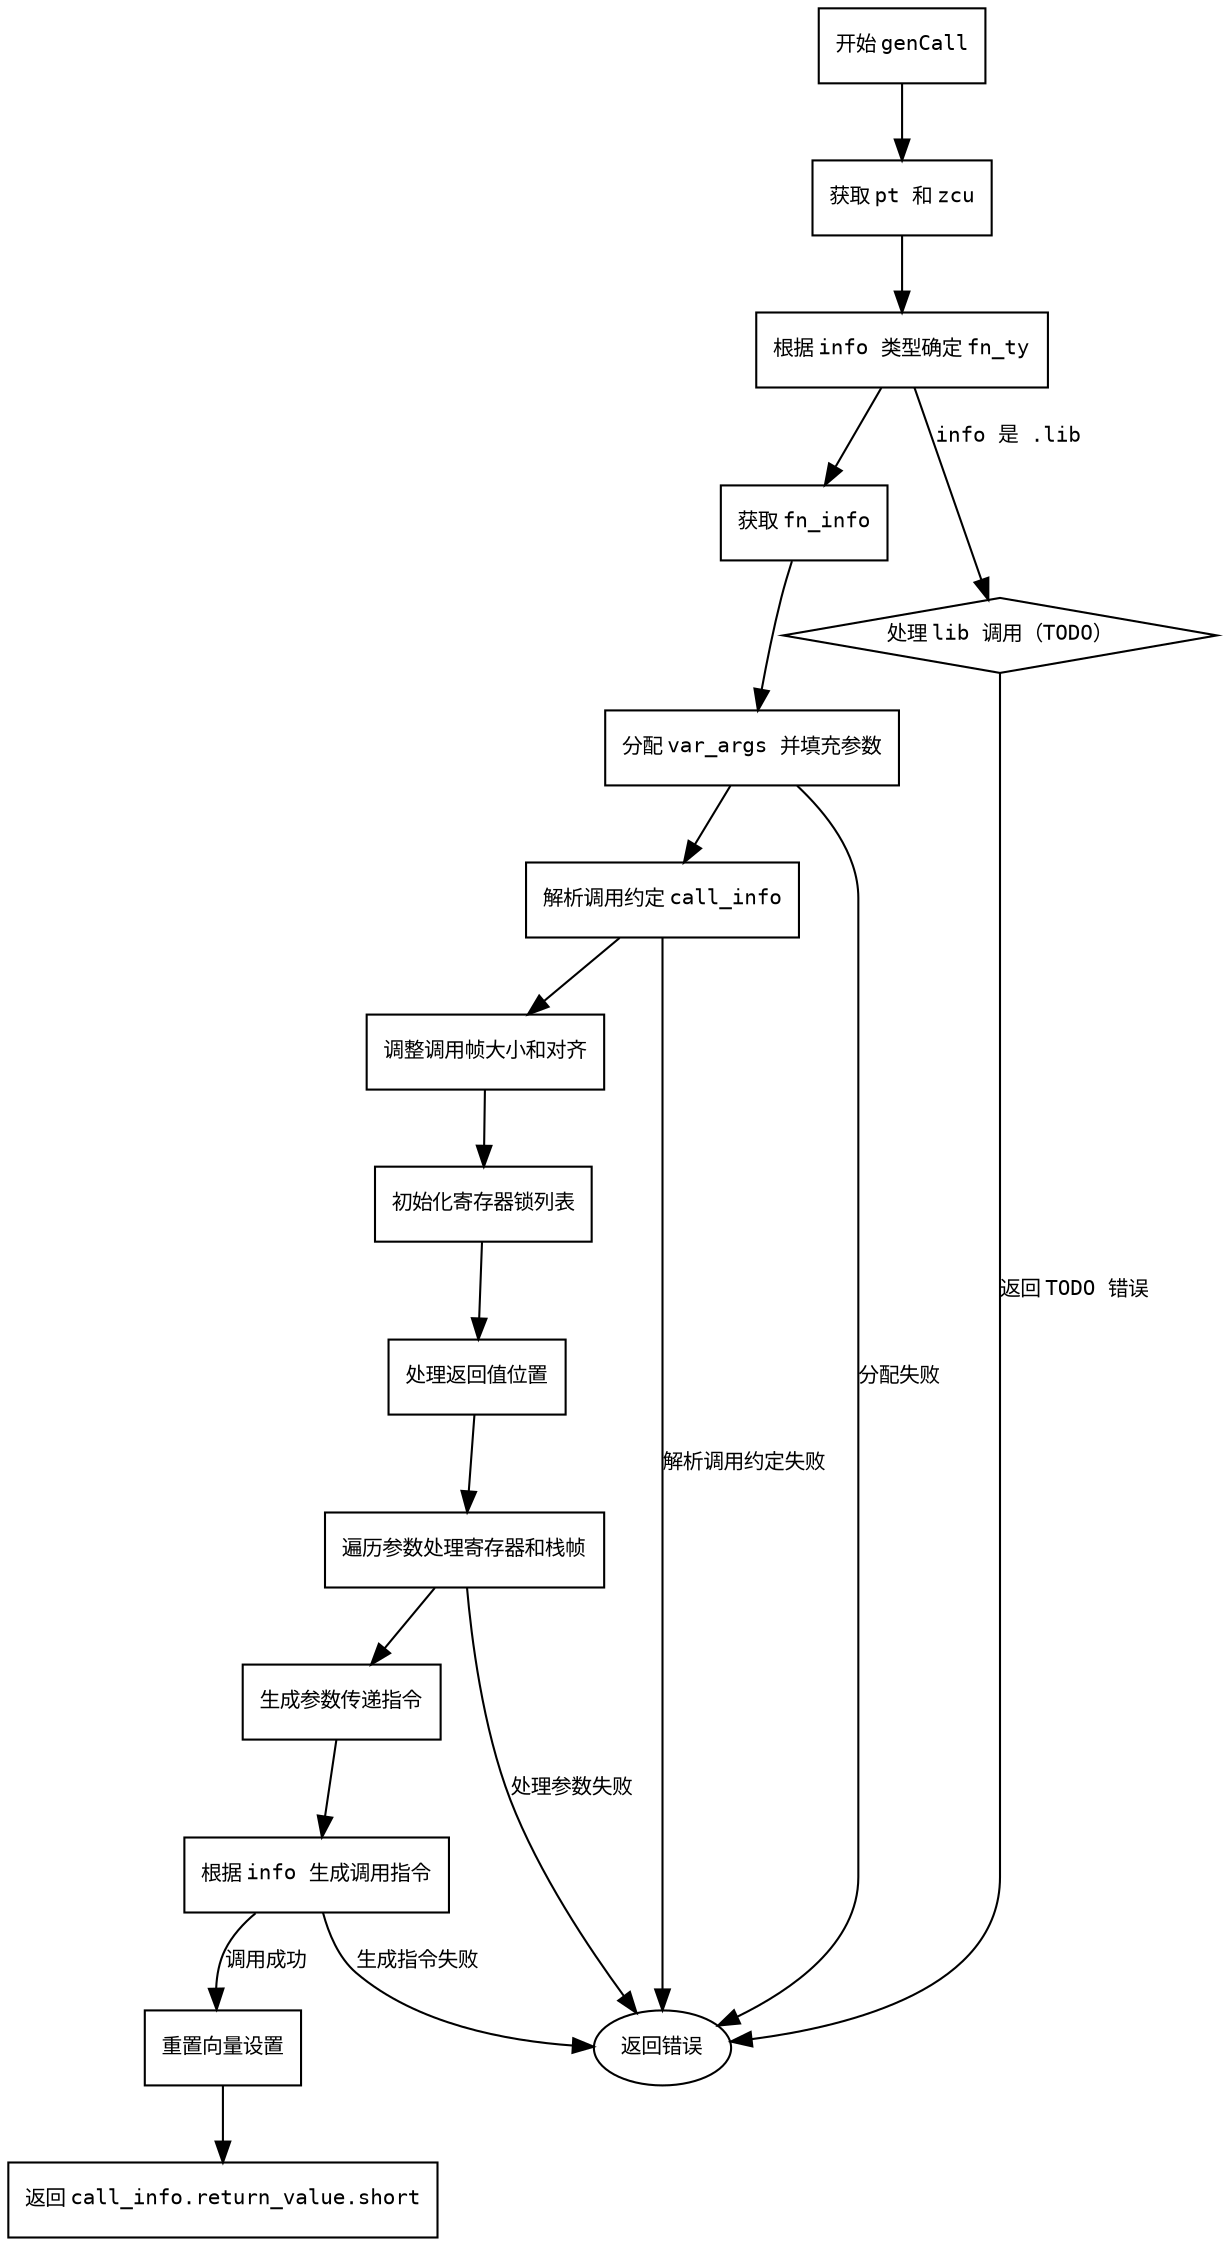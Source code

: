 
digraph flowchart {
    node [shape=rectangle, fontname="Courier", fontsize=10];
    edge [fontname="Courier", fontsize=10];

    start [label="开始 genCall"];
    get_pt_zcu [label="获取 pt 和 zcu"];
    determine_fn_ty [label="根据 info 类型确定 fn_ty"];
    get_fn_info [label="获取 fn_info"];
    alloc_var_args [label="分配 var_args 并填充参数"];
    resolve_call_info [label="解析调用约定 call_info"];
    adjust_frame [label="调整调用帧大小和对齐"];
    init_reg_locks [label="初始化寄存器锁列表"];
    handle_return [label="处理返回值位置"];
    process_args [label="遍历参数处理寄存器和栈帧"];
    gen_arg_instructions [label="生成参数传递指令"];
    gen_call_inst [label="根据 info 生成调用指令"];
    reset_vector [label="重置向量设置"];
    return_result [label="返回 call_info.return_value.short"];
    handle_lib_call [label="处理 lib 调用（TODO）", shape=diamond];
    error_path [label="返回错误", shape=ellipse];

    start -> get_pt_zcu;
    get_pt_zcu -> determine_fn_ty;
    determine_fn_ty -> get_fn_info;
    get_fn_info -> alloc_var_args;
    alloc_var_args -> resolve_call_info;
    resolve_call_info -> adjust_frame;
    adjust_frame -> init_reg_locks;
    init_reg_locks -> handle_return;
    handle_return -> process_args;
    process_args -> gen_arg_instructions;
    gen_arg_instructions -> gen_call_inst;
    gen_call_inst -> reset_vector [label="调用成功"];
    reset_vector -> return_result;

    determine_fn_ty -> handle_lib_call [label="info 是 .lib"];
    handle_lib_call -> error_path [label="返回 TODO 错误"];

    gen_call_inst -> error_path [label="生成指令失败"];
    process_args -> error_path [label="处理参数失败"];
    resolve_call_info -> error_path [label="解析调用约定失败"];
    alloc_var_args -> error_path [label="分配失败"];
}
